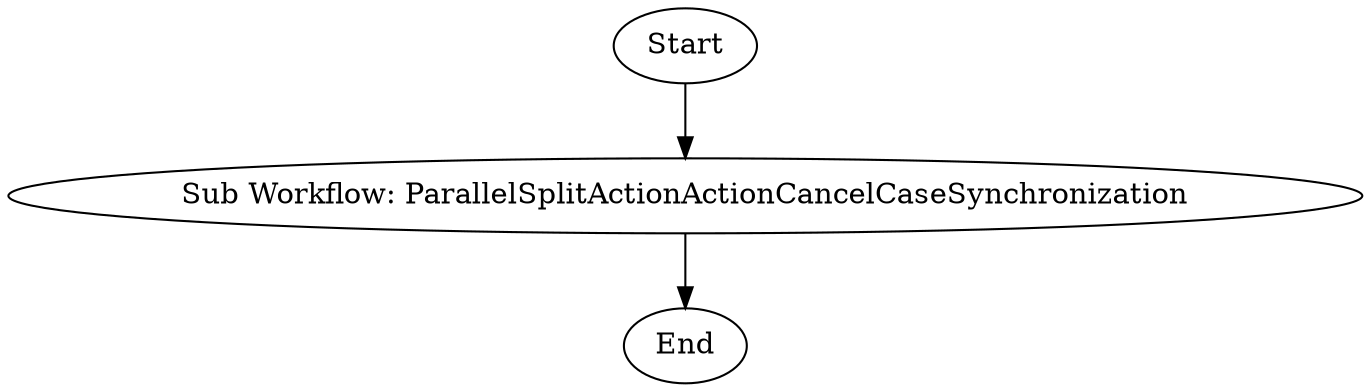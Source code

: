 digraph WorkflowWithSubWorkflowParallelSplitActionActionCancelCaseSynchronization {
node1 [label="Start"]
node2 [label="Sub Workflow: ParallelSplitActionActionCancelCaseSynchronization"]
node3 [label="End"]

node1 -> node2
node2 -> node3
}
